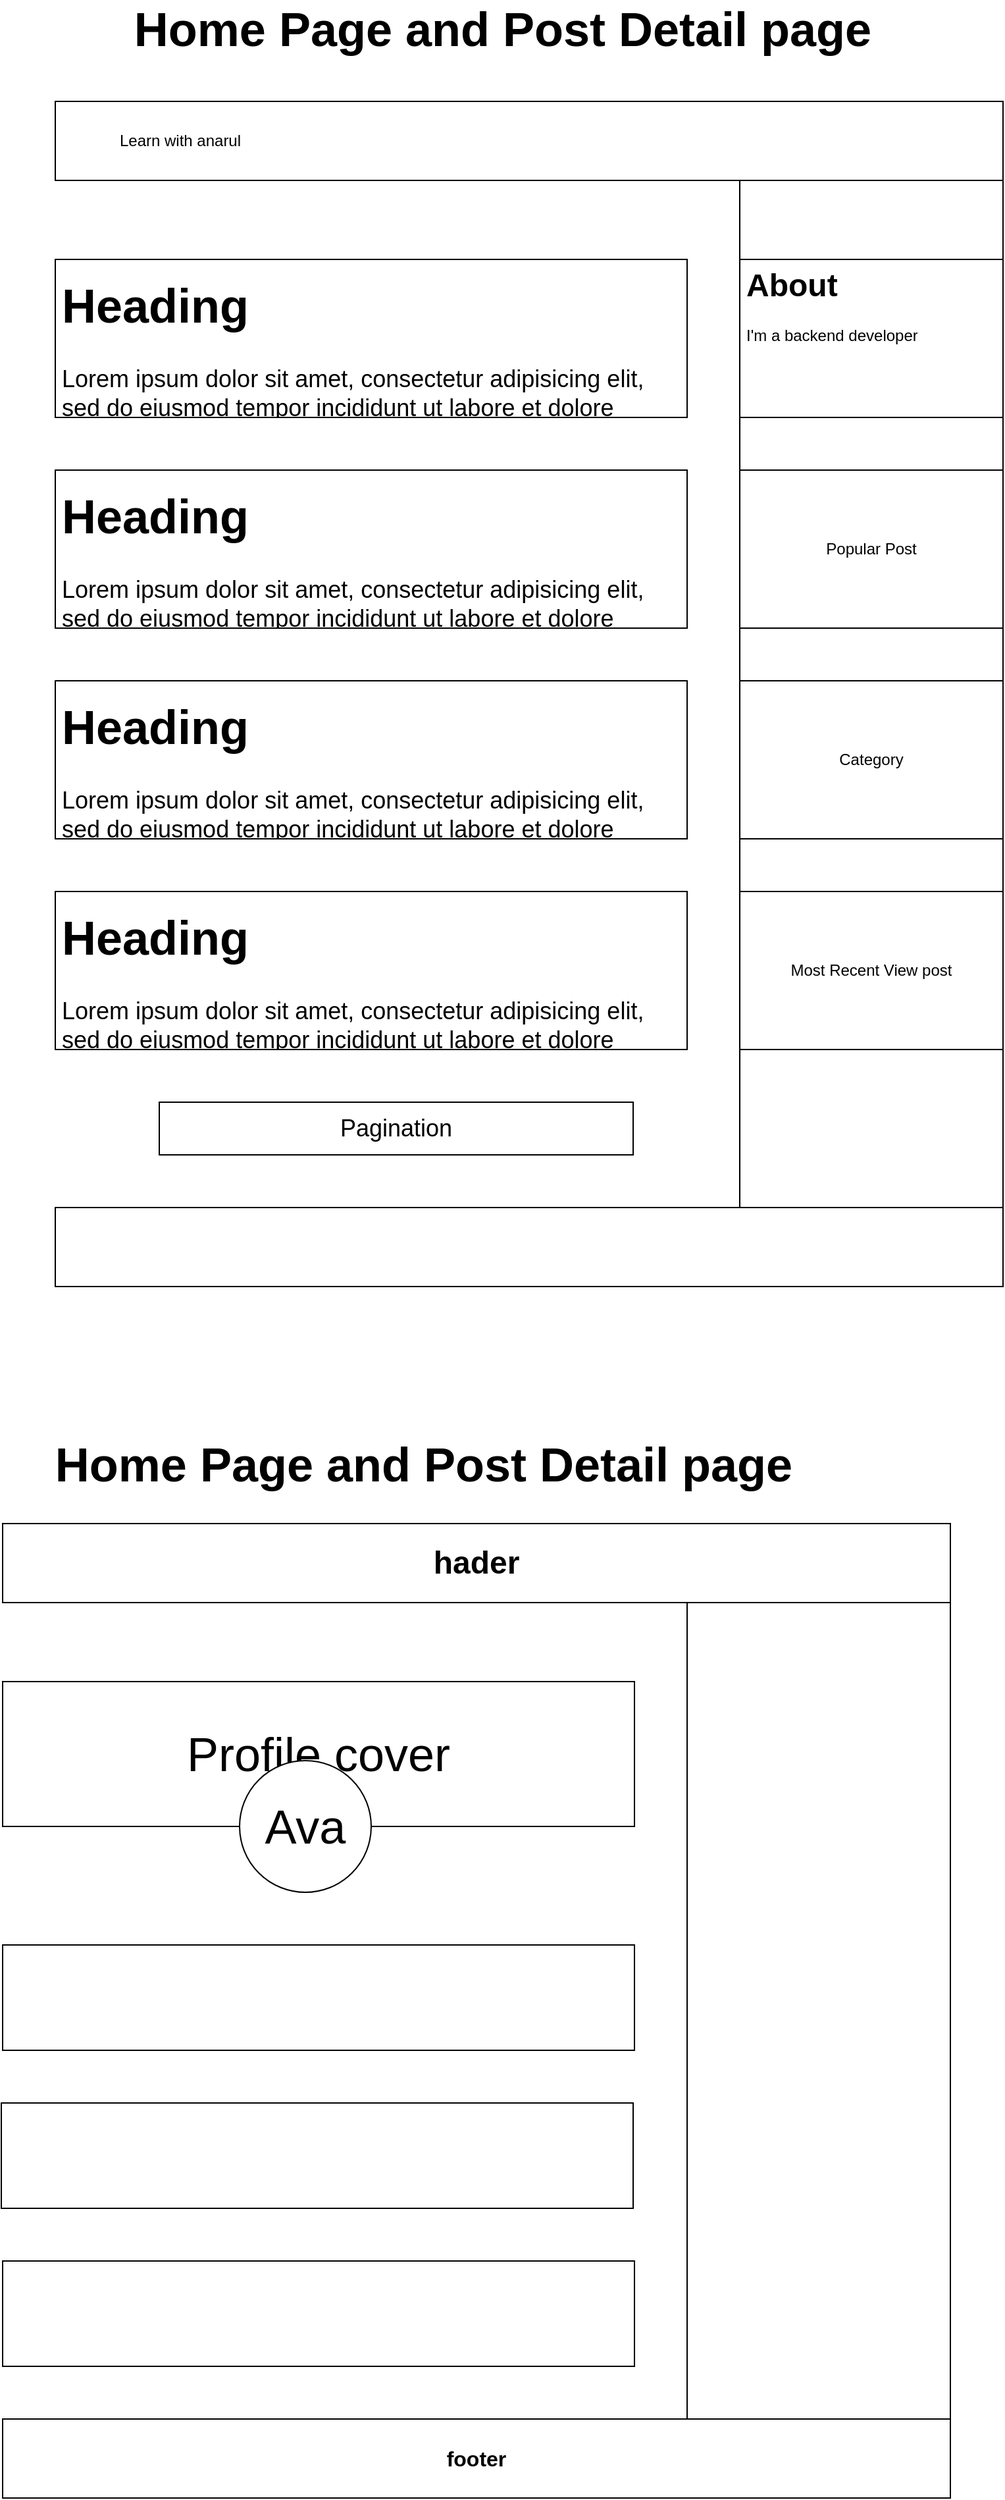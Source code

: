<mxfile version="16.2.2" type="device"><diagram id="0UMCaddwv58iDGqR7_DD" name="Page-1"><mxGraphModel dx="1117" dy="1129" grid="1" gridSize="10" guides="1" tooltips="1" connect="1" arrows="1" fold="1" page="1" pageScale="1" pageWidth="850" pageHeight="1100" math="0" shadow="0"><root><mxCell id="0"/><mxCell id="1" parent="0"/><mxCell id="OOLpOnmm6-XF7xU3m55x-6" value="" style="rounded=0;whiteSpace=wrap;html=1;" vertex="1" parent="1"><mxGeometry x="120" y="80" width="720" height="60" as="geometry"/></mxCell><mxCell id="OOLpOnmm6-XF7xU3m55x-7" value="" style="rounded=0;whiteSpace=wrap;html=1;" vertex="1" parent="1"><mxGeometry x="120" y="920" width="720" height="60" as="geometry"/></mxCell><mxCell id="OOLpOnmm6-XF7xU3m55x-8" value="" style="rounded=0;whiteSpace=wrap;html=1;" vertex="1" parent="1"><mxGeometry x="640" y="140" width="200" height="780" as="geometry"/></mxCell><mxCell id="OOLpOnmm6-XF7xU3m55x-9" value="" style="rounded=0;whiteSpace=wrap;html=1;" vertex="1" parent="1"><mxGeometry x="120" y="200" width="480" height="120" as="geometry"/></mxCell><mxCell id="OOLpOnmm6-XF7xU3m55x-10" value="" style="rounded=0;whiteSpace=wrap;html=1;" vertex="1" parent="1"><mxGeometry x="120" y="360" width="480" height="120" as="geometry"/></mxCell><mxCell id="OOLpOnmm6-XF7xU3m55x-11" value="" style="rounded=0;whiteSpace=wrap;html=1;" vertex="1" parent="1"><mxGeometry x="120" y="520" width="480" height="120" as="geometry"/></mxCell><mxCell id="OOLpOnmm6-XF7xU3m55x-12" value="" style="rounded=0;whiteSpace=wrap;html=1;" vertex="1" parent="1"><mxGeometry x="120" y="680" width="480" height="120" as="geometry"/></mxCell><mxCell id="OOLpOnmm6-XF7xU3m55x-13" value="Learn with anarul" style="text;html=1;strokeColor=none;fillColor=none;align=center;verticalAlign=middle;whiteSpace=wrap;rounded=0;" vertex="1" parent="1"><mxGeometry x="160" y="95" width="110" height="30" as="geometry"/></mxCell><mxCell id="OOLpOnmm6-XF7xU3m55x-14" value="" style="rounded=0;whiteSpace=wrap;html=1;direction=south;" vertex="1" parent="1"><mxGeometry x="640" y="200" width="200" height="120" as="geometry"/></mxCell><mxCell id="OOLpOnmm6-XF7xU3m55x-15" value="Popular Post" style="rounded=0;whiteSpace=wrap;html=1;" vertex="1" parent="1"><mxGeometry x="640" y="360" width="200" height="120" as="geometry"/></mxCell><mxCell id="OOLpOnmm6-XF7xU3m55x-16" value="Category" style="rounded=0;whiteSpace=wrap;html=1;" vertex="1" parent="1"><mxGeometry x="640" y="520" width="200" height="120" as="geometry"/></mxCell><mxCell id="OOLpOnmm6-XF7xU3m55x-17" value="Most Recent View post" style="rounded=0;whiteSpace=wrap;html=1;" vertex="1" parent="1"><mxGeometry x="640" y="680" width="200" height="120" as="geometry"/></mxCell><mxCell id="OOLpOnmm6-XF7xU3m55x-18" value="&lt;h1&gt;About&lt;/h1&gt;&lt;div&gt;I'm a backend developer&lt;/div&gt;" style="text;html=1;strokeColor=none;fillColor=none;spacing=5;spacingTop=-20;whiteSpace=wrap;overflow=hidden;rounded=0;" vertex="1" parent="1"><mxGeometry x="640" y="200" width="200" height="120" as="geometry"/></mxCell><mxCell id="OOLpOnmm6-XF7xU3m55x-19" value="&lt;h1&gt;Heading&lt;/h1&gt;&lt;p&gt;Lorem ipsum dolor sit amet, consectetur adipisicing elit, sed do eiusmod tempor incididunt ut labore et dolore magna aliqua.&lt;/p&gt;" style="text;html=1;strokeColor=none;fillColor=none;spacing=5;spacingTop=-20;whiteSpace=wrap;overflow=hidden;rounded=0;fontSize=18;" vertex="1" parent="1"><mxGeometry x="120" y="200" width="480" height="120" as="geometry"/></mxCell><mxCell id="OOLpOnmm6-XF7xU3m55x-20" value="&lt;h1&gt;Heading&lt;/h1&gt;&lt;p&gt;Lorem ipsum dolor sit amet, consectetur adipisicing elit, sed do eiusmod tempor incididunt ut labore et dolore magna aliqua.&lt;/p&gt;" style="text;html=1;strokeColor=none;fillColor=none;spacing=5;spacingTop=-20;whiteSpace=wrap;overflow=hidden;rounded=0;fontSize=18;" vertex="1" parent="1"><mxGeometry x="120" y="360" width="480" height="120" as="geometry"/></mxCell><mxCell id="OOLpOnmm6-XF7xU3m55x-21" value="&lt;h1&gt;Heading&lt;/h1&gt;&lt;p&gt;Lorem ipsum dolor sit amet, consectetur adipisicing elit, sed do eiusmod tempor incididunt ut labore et dolore magna aliqua.&lt;/p&gt;" style="text;html=1;strokeColor=none;fillColor=none;spacing=5;spacingTop=-20;whiteSpace=wrap;overflow=hidden;rounded=0;fontSize=18;" vertex="1" parent="1"><mxGeometry x="120" y="520" width="480" height="120" as="geometry"/></mxCell><mxCell id="OOLpOnmm6-XF7xU3m55x-22" value="&lt;h1&gt;Heading&lt;/h1&gt;&lt;p&gt;Lorem ipsum dolor sit amet, consectetur adipisicing elit, sed do eiusmod tempor incididunt ut labore et dolore magna aliqua.&lt;/p&gt;" style="text;html=1;strokeColor=none;fillColor=none;spacing=5;spacingTop=-20;whiteSpace=wrap;overflow=hidden;rounded=0;fontSize=18;" vertex="1" parent="1"><mxGeometry x="120" y="680" width="480" height="120" as="geometry"/></mxCell><mxCell id="OOLpOnmm6-XF7xU3m55x-24" value="Pagination" style="rounded=0;whiteSpace=wrap;html=1;fontSize=18;" vertex="1" parent="1"><mxGeometry x="199" y="840" width="360" height="40" as="geometry"/></mxCell><mxCell id="OOLpOnmm6-XF7xU3m55x-26" value="&lt;font style=&quot;font-size: 36px&quot;&gt;Home Page and Post Detail page&lt;/font&gt;" style="text;html=1;strokeColor=none;fillColor=none;align=center;verticalAlign=middle;whiteSpace=wrap;rounded=0;fontSize=18;fontStyle=1" vertex="1" parent="1"><mxGeometry x="160" y="10" width="600" height="30" as="geometry"/></mxCell><mxCell id="OOLpOnmm6-XF7xU3m55x-27" value="&lt;font style=&quot;font-size: 36px&quot;&gt;Home Page and Post Detail page&lt;/font&gt;" style="text;html=1;strokeColor=none;fillColor=none;align=center;verticalAlign=middle;whiteSpace=wrap;rounded=0;fontSize=18;fontStyle=1" vertex="1" parent="1"><mxGeometry x="100" y="1100" width="600" height="30" as="geometry"/></mxCell><mxCell id="OOLpOnmm6-XF7xU3m55x-28" value="&lt;font style=&quot;font-size: 24px&quot;&gt;&lt;b&gt;hader&lt;/b&gt;&lt;/font&gt;" style="rounded=0;whiteSpace=wrap;html=1;" vertex="1" parent="1"><mxGeometry x="80" y="1160" width="720" height="60" as="geometry"/></mxCell><mxCell id="OOLpOnmm6-XF7xU3m55x-29" value="&lt;font size=&quot;3&quot;&gt;&lt;b&gt;footer&lt;/b&gt;&lt;/font&gt;" style="rounded=0;whiteSpace=wrap;html=1;" vertex="1" parent="1"><mxGeometry x="80" y="1840" width="720" height="60" as="geometry"/></mxCell><mxCell id="OOLpOnmm6-XF7xU3m55x-30" value="" style="rounded=0;whiteSpace=wrap;html=1;" vertex="1" parent="1"><mxGeometry x="600" y="1220" width="200" height="620" as="geometry"/></mxCell><mxCell id="OOLpOnmm6-XF7xU3m55x-33" value="Profile cover" style="rounded=0;whiteSpace=wrap;html=1;fontSize=36;" vertex="1" parent="1"><mxGeometry x="80" y="1280" width="480" height="110" as="geometry"/></mxCell><mxCell id="OOLpOnmm6-XF7xU3m55x-34" value="Ava" style="ellipse;whiteSpace=wrap;html=1;aspect=fixed;fontSize=36;" vertex="1" parent="1"><mxGeometry x="260" y="1340" width="100" height="100" as="geometry"/></mxCell><mxCell id="OOLpOnmm6-XF7xU3m55x-35" value="" style="rounded=0;whiteSpace=wrap;html=1;fontSize=36;" vertex="1" parent="1"><mxGeometry x="80" y="1480" width="480" height="80" as="geometry"/></mxCell><mxCell id="OOLpOnmm6-XF7xU3m55x-36" value="" style="rounded=0;whiteSpace=wrap;html=1;fontSize=36;" vertex="1" parent="1"><mxGeometry x="79" y="1600" width="480" height="80" as="geometry"/></mxCell><mxCell id="OOLpOnmm6-XF7xU3m55x-37" value="" style="rounded=0;whiteSpace=wrap;html=1;fontSize=36;" vertex="1" parent="1"><mxGeometry x="80" y="1720" width="480" height="80" as="geometry"/></mxCell></root></mxGraphModel></diagram></mxfile>